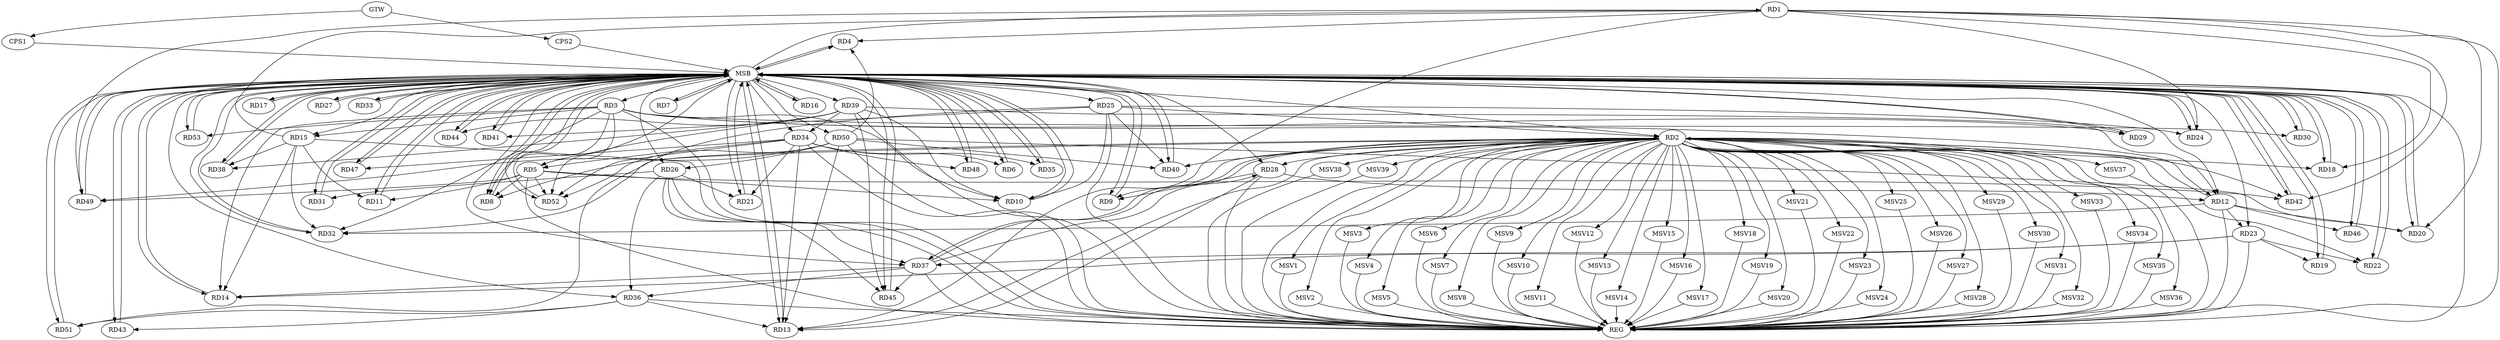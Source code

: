 strict digraph G {
  RD1 [ label="RD1" ];
  RD2 [ label="RD2" ];
  RD3 [ label="RD3" ];
  RD4 [ label="RD4" ];
  RD5 [ label="RD5" ];
  RD6 [ label="RD6" ];
  RD7 [ label="RD7" ];
  RD8 [ label="RD8" ];
  RD9 [ label="RD9" ];
  RD10 [ label="RD10" ];
  RD11 [ label="RD11" ];
  RD12 [ label="RD12" ];
  RD13 [ label="RD13" ];
  RD14 [ label="RD14" ];
  RD15 [ label="RD15" ];
  RD16 [ label="RD16" ];
  RD17 [ label="RD17" ];
  RD18 [ label="RD18" ];
  RD19 [ label="RD19" ];
  RD20 [ label="RD20" ];
  RD21 [ label="RD21" ];
  RD22 [ label="RD22" ];
  RD23 [ label="RD23" ];
  RD24 [ label="RD24" ];
  RD25 [ label="RD25" ];
  RD26 [ label="RD26" ];
  RD27 [ label="RD27" ];
  RD28 [ label="RD28" ];
  RD29 [ label="RD29" ];
  RD30 [ label="RD30" ];
  RD31 [ label="RD31" ];
  RD32 [ label="RD32" ];
  RD33 [ label="RD33" ];
  RD34 [ label="RD34" ];
  RD35 [ label="RD35" ];
  RD36 [ label="RD36" ];
  RD37 [ label="RD37" ];
  RD38 [ label="RD38" ];
  RD39 [ label="RD39" ];
  RD40 [ label="RD40" ];
  RD41 [ label="RD41" ];
  RD42 [ label="RD42" ];
  RD43 [ label="RD43" ];
  RD44 [ label="RD44" ];
  RD45 [ label="RD45" ];
  RD46 [ label="RD46" ];
  RD47 [ label="RD47" ];
  RD48 [ label="RD48" ];
  RD49 [ label="RD49" ];
  RD50 [ label="RD50" ];
  RD51 [ label="RD51" ];
  RD52 [ label="RD52" ];
  RD53 [ label="RD53" ];
  CPS1 [ label="CPS1" ];
  CPS2 [ label="CPS2" ];
  GTW [ label="GTW" ];
  REG [ label="REG" ];
  MSB [ label="MSB" ];
  MSV1 [ label="MSV1" ];
  MSV2 [ label="MSV2" ];
  MSV3 [ label="MSV3" ];
  MSV4 [ label="MSV4" ];
  MSV5 [ label="MSV5" ];
  MSV6 [ label="MSV6" ];
  MSV7 [ label="MSV7" ];
  MSV8 [ label="MSV8" ];
  MSV9 [ label="MSV9" ];
  MSV10 [ label="MSV10" ];
  MSV11 [ label="MSV11" ];
  MSV12 [ label="MSV12" ];
  MSV13 [ label="MSV13" ];
  MSV14 [ label="MSV14" ];
  MSV15 [ label="MSV15" ];
  MSV16 [ label="MSV16" ];
  MSV17 [ label="MSV17" ];
  MSV18 [ label="MSV18" ];
  MSV19 [ label="MSV19" ];
  MSV20 [ label="MSV20" ];
  MSV21 [ label="MSV21" ];
  MSV22 [ label="MSV22" ];
  MSV23 [ label="MSV23" ];
  MSV24 [ label="MSV24" ];
  MSV25 [ label="MSV25" ];
  MSV26 [ label="MSV26" ];
  MSV27 [ label="MSV27" ];
  MSV28 [ label="MSV28" ];
  MSV29 [ label="MSV29" ];
  MSV30 [ label="MSV30" ];
  MSV31 [ label="MSV31" ];
  MSV32 [ label="MSV32" ];
  MSV33 [ label="MSV33" ];
  MSV34 [ label="MSV34" ];
  MSV35 [ label="MSV35" ];
  MSV36 [ label="MSV36" ];
  MSV37 [ label="MSV37" ];
  MSV38 [ label="MSV38" ];
  MSV39 [ label="MSV39" ];
  RD1 -> RD4;
  RD1 -> RD13;
  RD15 -> RD1;
  RD1 -> RD18;
  RD1 -> RD20;
  RD1 -> RD24;
  RD1 -> RD42;
  RD1 -> RD49;
  RD2 -> RD8;
  RD2 -> RD9;
  RD12 -> RD2;
  RD2 -> RD13;
  RD2 -> RD18;
  RD2 -> RD22;
  RD25 -> RD2;
  RD2 -> RD28;
  RD2 -> RD32;
  RD2 -> RD37;
  RD37 -> RD2;
  RD2 -> RD40;
  RD2 -> RD42;
  RD3 -> RD5;
  RD3 -> RD8;
  RD3 -> RD10;
  RD3 -> RD12;
  RD3 -> RD14;
  RD3 -> RD15;
  RD3 -> RD29;
  RD3 -> RD30;
  RD3 -> RD32;
  RD3 -> RD53;
  RD50 -> RD4;
  RD5 -> RD8;
  RD5 -> RD10;
  RD5 -> RD11;
  RD34 -> RD5;
  RD5 -> RD42;
  RD5 -> RD49;
  RD5 -> RD52;
  RD34 -> RD6;
  RD28 -> RD9;
  RD25 -> RD10;
  RD39 -> RD10;
  RD15 -> RD11;
  RD12 -> RD20;
  RD12 -> RD23;
  RD28 -> RD12;
  RD12 -> RD32;
  RD39 -> RD12;
  RD12 -> RD46;
  RD28 -> RD13;
  RD34 -> RD13;
  RD36 -> RD13;
  RD50 -> RD13;
  RD15 -> RD14;
  RD23 -> RD14;
  RD37 -> RD14;
  RD15 -> RD32;
  RD15 -> RD38;
  RD23 -> RD19;
  RD50 -> RD20;
  RD26 -> RD21;
  RD34 -> RD21;
  RD23 -> RD22;
  RD23 -> RD37;
  RD25 -> RD24;
  RD25 -> RD40;
  RD25 -> RD41;
  RD25 -> RD51;
  RD26 -> RD31;
  RD26 -> RD36;
  RD26 -> RD37;
  RD26 -> RD45;
  RD50 -> RD26;
  RD37 -> RD28;
  RD34 -> RD35;
  RD39 -> RD34;
  RD34 -> RD47;
  RD34 -> RD48;
  RD34 -> RD52;
  RD37 -> RD36;
  RD36 -> RD43;
  RD36 -> RD51;
  RD37 -> RD45;
  RD39 -> RD38;
  RD39 -> RD44;
  RD39 -> RD45;
  RD39 -> RD52;
  RD50 -> RD40;
  RD50 -> RD49;
  RD50 -> RD52;
  GTW -> CPS1;
  GTW -> CPS2;
  RD1 -> REG;
  RD2 -> REG;
  RD3 -> REG;
  RD5 -> REG;
  RD12 -> REG;
  RD15 -> REG;
  RD23 -> REG;
  RD25 -> REG;
  RD26 -> REG;
  RD28 -> REG;
  RD34 -> REG;
  RD36 -> REG;
  RD37 -> REG;
  RD39 -> REG;
  RD50 -> REG;
  RD4 -> MSB;
  MSB -> RD5;
  MSB -> RD13;
  MSB -> RD15;
  MSB -> RD27;
  MSB -> RD43;
  MSB -> RD49;
  MSB -> REG;
  RD6 -> MSB;
  MSB -> RD35;
  MSB -> RD36;
  MSB -> RD40;
  RD7 -> MSB;
  MSB -> RD2;
  MSB -> RD6;
  MSB -> RD10;
  MSB -> RD21;
  MSB -> RD42;
  MSB -> RD47;
  RD8 -> MSB;
  MSB -> RD11;
  MSB -> RD18;
  MSB -> RD26;
  MSB -> RD28;
  MSB -> RD44;
  MSB -> RD53;
  RD9 -> MSB;
  MSB -> RD38;
  MSB -> RD46;
  RD10 -> MSB;
  MSB -> RD3;
  MSB -> RD25;
  MSB -> RD29;
  MSB -> RD32;
  MSB -> RD39;
  MSB -> RD52;
  RD11 -> MSB;
  MSB -> RD30;
  MSB -> RD50;
  RD13 -> MSB;
  MSB -> RD12;
  MSB -> RD23;
  MSB -> RD31;
  MSB -> RD37;
  RD14 -> MSB;
  MSB -> RD20;
  RD16 -> MSB;
  MSB -> RD4;
  MSB -> RD19;
  RD17 -> MSB;
  RD18 -> MSB;
  MSB -> RD34;
  RD19 -> MSB;
  MSB -> RD7;
  MSB -> RD16;
  RD20 -> MSB;
  MSB -> RD8;
  RD21 -> MSB;
  MSB -> RD14;
  MSB -> RD17;
  RD22 -> MSB;
  MSB -> RD41;
  MSB -> RD51;
  RD24 -> MSB;
  MSB -> RD48;
  RD27 -> MSB;
  RD29 -> MSB;
  RD30 -> MSB;
  RD31 -> MSB;
  MSB -> RD24;
  RD32 -> MSB;
  RD33 -> MSB;
  RD35 -> MSB;
  MSB -> RD9;
  RD38 -> MSB;
  RD40 -> MSB;
  MSB -> RD1;
  MSB -> RD45;
  RD41 -> MSB;
  RD42 -> MSB;
  RD43 -> MSB;
  RD44 -> MSB;
  RD45 -> MSB;
  RD46 -> MSB;
  MSB -> RD22;
  MSB -> RD33;
  RD47 -> MSB;
  RD48 -> MSB;
  RD49 -> MSB;
  RD51 -> MSB;
  RD52 -> MSB;
  RD53 -> MSB;
  CPS1 -> MSB;
  CPS2 -> MSB;
  RD2 -> MSV1;
  RD2 -> MSV2;
  RD2 -> MSV3;
  RD2 -> MSV4;
  RD2 -> MSV5;
  RD2 -> MSV6;
  RD2 -> MSV7;
  RD2 -> MSV8;
  MSV1 -> REG;
  MSV2 -> REG;
  MSV3 -> REG;
  MSV4 -> REG;
  MSV5 -> REG;
  MSV6 -> REG;
  MSV7 -> REG;
  MSV8 -> REG;
  RD2 -> MSV9;
  RD2 -> MSV10;
  RD2 -> MSV11;
  RD2 -> MSV12;
  RD2 -> MSV13;
  RD2 -> MSV14;
  RD2 -> MSV15;
  MSV9 -> REG;
  MSV10 -> REG;
  MSV11 -> REG;
  MSV12 -> REG;
  MSV13 -> REG;
  MSV14 -> REG;
  MSV15 -> REG;
  RD2 -> MSV16;
  MSV16 -> REG;
  RD2 -> MSV17;
  RD2 -> MSV18;
  RD2 -> MSV19;
  RD2 -> MSV20;
  MSV17 -> REG;
  MSV18 -> REG;
  MSV19 -> REG;
  MSV20 -> REG;
  RD2 -> MSV21;
  MSV21 -> REG;
  RD2 -> MSV22;
  RD2 -> MSV23;
  MSV22 -> REG;
  MSV23 -> REG;
  RD2 -> MSV24;
  RD2 -> MSV25;
  RD2 -> MSV26;
  MSV24 -> REG;
  MSV25 -> REG;
  MSV26 -> REG;
  RD2 -> MSV27;
  MSV27 -> REG;
  RD2 -> MSV28;
  MSV28 -> REG;
  RD2 -> MSV29;
  RD2 -> MSV30;
  RD2 -> MSV31;
  MSV29 -> REG;
  MSV30 -> REG;
  MSV31 -> REG;
  RD2 -> MSV32;
  RD2 -> MSV33;
  RD2 -> MSV34;
  MSV32 -> REG;
  MSV33 -> REG;
  MSV34 -> REG;
  RD2 -> MSV35;
  RD2 -> MSV36;
  MSV35 -> REG;
  MSV36 -> REG;
  RD2 -> MSV37;
  RD2 -> MSV38;
  RD2 -> MSV39;
  MSV37 -> REG;
  MSV38 -> REG;
  MSV39 -> REG;
}
